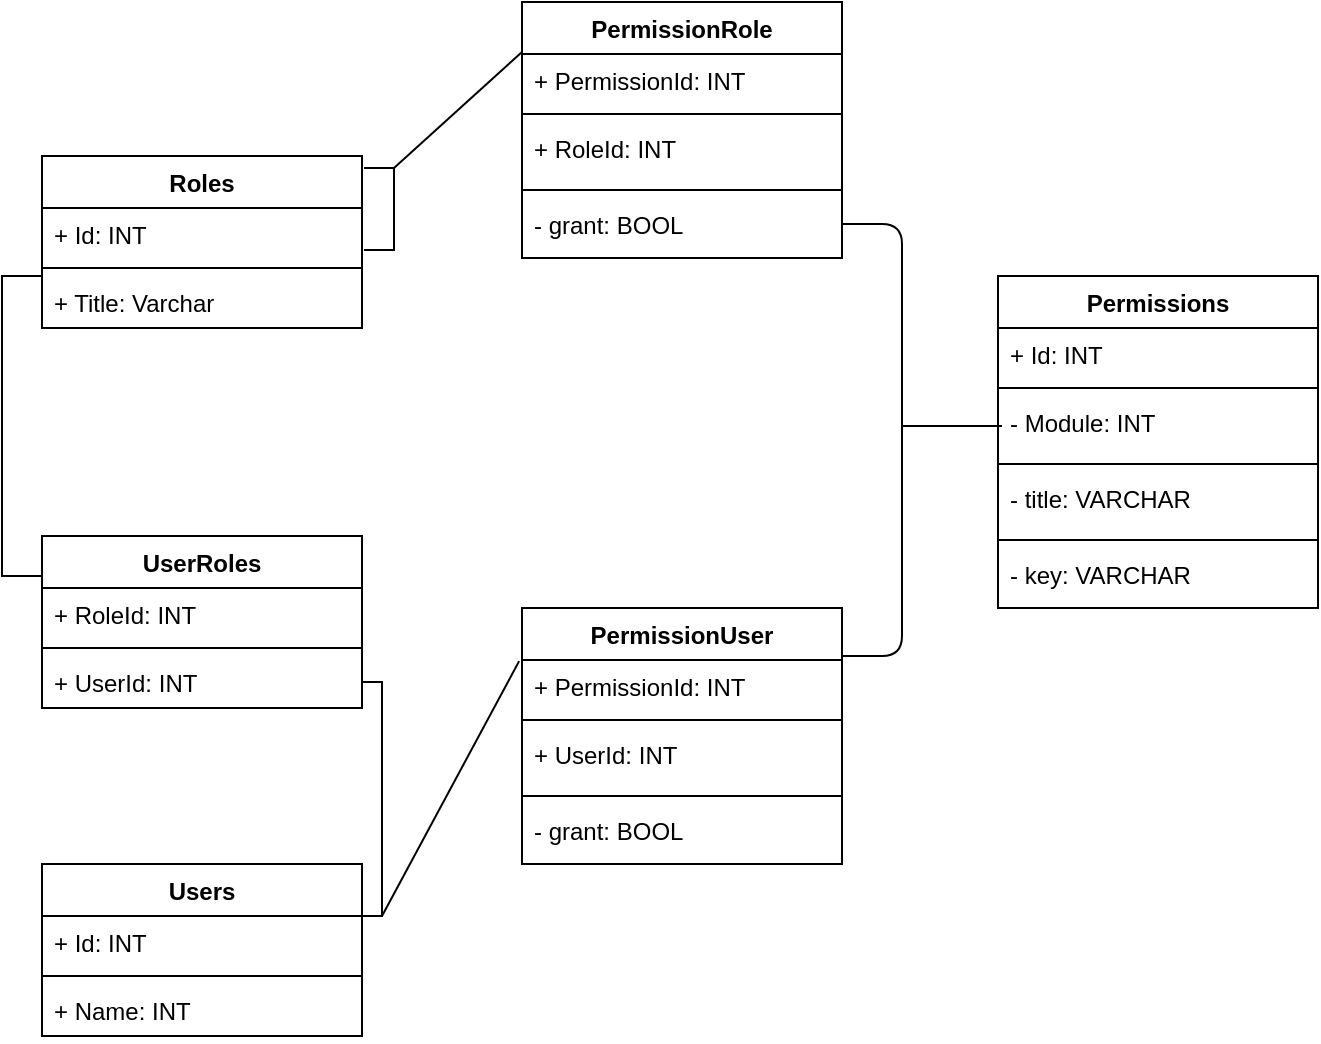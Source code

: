 <mxfile version="10.8.9" type="device"><diagram id="Sd3xEC_SQOw0mmaP4HLi" name="Page-1"><mxGraphModel dx="1200" dy="1746" grid="1" gridSize="10" guides="1" tooltips="1" connect="1" arrows="1" fold="1" page="1" pageScale="1" pageWidth="850" pageHeight="1100" math="0" shadow="0"><root><mxCell id="0"/><mxCell id="1" parent="0"/><mxCell id="Pke4m4tEAAMfOw9gVoIt-5" value="Roles" style="swimlane;fontStyle=1;align=center;verticalAlign=top;childLayout=stackLayout;horizontal=1;startSize=26;horizontalStack=0;resizeParent=1;resizeParentMax=0;resizeLast=0;collapsible=1;marginBottom=0;" vertex="1" parent="1"><mxGeometry x="40" y="20" width="160" height="86" as="geometry"/></mxCell><mxCell id="Pke4m4tEAAMfOw9gVoIt-6" value="+ Id: INT" style="text;strokeColor=none;fillColor=none;align=left;verticalAlign=top;spacingLeft=4;spacingRight=4;overflow=hidden;rotatable=0;points=[[0,0.5],[1,0.5]];portConstraint=eastwest;" vertex="1" parent="Pke4m4tEAAMfOw9gVoIt-5"><mxGeometry y="26" width="160" height="26" as="geometry"/></mxCell><mxCell id="Pke4m4tEAAMfOw9gVoIt-7" value="" style="line;strokeWidth=1;fillColor=none;align=left;verticalAlign=middle;spacingTop=-1;spacingLeft=3;spacingRight=3;rotatable=0;labelPosition=right;points=[];portConstraint=eastwest;" vertex="1" parent="Pke4m4tEAAMfOw9gVoIt-5"><mxGeometry y="52" width="160" height="8" as="geometry"/></mxCell><mxCell id="Pke4m4tEAAMfOw9gVoIt-8" value="+ Title: Varchar" style="text;strokeColor=none;fillColor=none;align=left;verticalAlign=top;spacingLeft=4;spacingRight=4;overflow=hidden;rotatable=0;points=[[0,0.5],[1,0.5]];portConstraint=eastwest;" vertex="1" parent="Pke4m4tEAAMfOw9gVoIt-5"><mxGeometry y="60" width="160" height="26" as="geometry"/></mxCell><mxCell id="Pke4m4tEAAMfOw9gVoIt-9" value="UserRoles" style="swimlane;fontStyle=1;align=center;verticalAlign=top;childLayout=stackLayout;horizontal=1;startSize=26;horizontalStack=0;resizeParent=1;resizeParentMax=0;resizeLast=0;collapsible=1;marginBottom=0;" vertex="1" parent="1"><mxGeometry x="40" y="210" width="160" height="86" as="geometry"/></mxCell><mxCell id="Pke4m4tEAAMfOw9gVoIt-10" value="+ RoleId: INT" style="text;strokeColor=none;fillColor=none;align=left;verticalAlign=top;spacingLeft=4;spacingRight=4;overflow=hidden;rotatable=0;points=[[0,0.5],[1,0.5]];portConstraint=eastwest;" vertex="1" parent="Pke4m4tEAAMfOw9gVoIt-9"><mxGeometry y="26" width="160" height="26" as="geometry"/></mxCell><mxCell id="Pke4m4tEAAMfOw9gVoIt-11" value="" style="line;strokeWidth=1;fillColor=none;align=left;verticalAlign=middle;spacingTop=-1;spacingLeft=3;spacingRight=3;rotatable=0;labelPosition=right;points=[];portConstraint=eastwest;" vertex="1" parent="Pke4m4tEAAMfOw9gVoIt-9"><mxGeometry y="52" width="160" height="8" as="geometry"/></mxCell><mxCell id="Pke4m4tEAAMfOw9gVoIt-12" value="+ UserId: INT" style="text;strokeColor=none;fillColor=none;align=left;verticalAlign=top;spacingLeft=4;spacingRight=4;overflow=hidden;rotatable=0;points=[[0,0.5],[1,0.5]];portConstraint=eastwest;" vertex="1" parent="Pke4m4tEAAMfOw9gVoIt-9"><mxGeometry y="60" width="160" height="26" as="geometry"/></mxCell><mxCell id="Pke4m4tEAAMfOw9gVoIt-13" value="PermissionRole" style="swimlane;fontStyle=1;align=center;verticalAlign=top;childLayout=stackLayout;horizontal=1;startSize=26;horizontalStack=0;resizeParent=1;resizeParentMax=0;resizeLast=0;collapsible=1;marginBottom=0;" vertex="1" parent="1"><mxGeometry x="280" y="-57" width="160" height="128" as="geometry"/></mxCell><mxCell id="Pke4m4tEAAMfOw9gVoIt-14" value="+ PermissionId: INT" style="text;strokeColor=none;fillColor=none;align=left;verticalAlign=top;spacingLeft=4;spacingRight=4;overflow=hidden;rotatable=0;points=[[0,0.5],[1,0.5]];portConstraint=eastwest;" vertex="1" parent="Pke4m4tEAAMfOw9gVoIt-13"><mxGeometry y="26" width="160" height="26" as="geometry"/></mxCell><mxCell id="Pke4m4tEAAMfOw9gVoIt-15" value="" style="line;strokeWidth=1;fillColor=none;align=left;verticalAlign=middle;spacingTop=-1;spacingLeft=3;spacingRight=3;rotatable=0;labelPosition=right;points=[];portConstraint=eastwest;" vertex="1" parent="Pke4m4tEAAMfOw9gVoIt-13"><mxGeometry y="52" width="160" height="8" as="geometry"/></mxCell><mxCell id="Pke4m4tEAAMfOw9gVoIt-20" value="+ RoleId: INT" style="text;strokeColor=none;fillColor=none;align=left;verticalAlign=top;spacingLeft=4;spacingRight=4;overflow=hidden;rotatable=0;points=[[0,0.5],[1,0.5]];portConstraint=eastwest;" vertex="1" parent="Pke4m4tEAAMfOw9gVoIt-13"><mxGeometry y="60" width="160" height="30" as="geometry"/></mxCell><mxCell id="Pke4m4tEAAMfOw9gVoIt-21" value="" style="line;strokeWidth=1;fillColor=none;align=left;verticalAlign=middle;spacingTop=-1;spacingLeft=3;spacingRight=3;rotatable=0;labelPosition=right;points=[];portConstraint=eastwest;" vertex="1" parent="Pke4m4tEAAMfOw9gVoIt-13"><mxGeometry y="90" width="160" height="8" as="geometry"/></mxCell><mxCell id="Pke4m4tEAAMfOw9gVoIt-16" value="- grant: BOOL" style="text;strokeColor=none;fillColor=none;align=left;verticalAlign=top;spacingLeft=4;spacingRight=4;overflow=hidden;rotatable=0;points=[[0,0.5],[1,0.5]];portConstraint=eastwest;" vertex="1" parent="Pke4m4tEAAMfOw9gVoIt-13"><mxGeometry y="98" width="160" height="30" as="geometry"/></mxCell><mxCell id="Pke4m4tEAAMfOw9gVoIt-22" value="Permissions" style="swimlane;fontStyle=1;align=center;verticalAlign=top;childLayout=stackLayout;horizontal=1;startSize=26;horizontalStack=0;resizeParent=1;resizeParentMax=0;resizeLast=0;collapsible=1;marginBottom=0;" vertex="1" parent="1"><mxGeometry x="518" y="80" width="160" height="166" as="geometry"/></mxCell><mxCell id="Pke4m4tEAAMfOw9gVoIt-23" value="+ Id: INT" style="text;strokeColor=none;fillColor=none;align=left;verticalAlign=top;spacingLeft=4;spacingRight=4;overflow=hidden;rotatable=0;points=[[0,0.5],[1,0.5]];portConstraint=eastwest;" vertex="1" parent="Pke4m4tEAAMfOw9gVoIt-22"><mxGeometry y="26" width="160" height="26" as="geometry"/></mxCell><mxCell id="Pke4m4tEAAMfOw9gVoIt-24" value="" style="line;strokeWidth=1;fillColor=none;align=left;verticalAlign=middle;spacingTop=-1;spacingLeft=3;spacingRight=3;rotatable=0;labelPosition=right;points=[];portConstraint=eastwest;" vertex="1" parent="Pke4m4tEAAMfOw9gVoIt-22"><mxGeometry y="52" width="160" height="8" as="geometry"/></mxCell><mxCell id="Pke4m4tEAAMfOw9gVoIt-25" value="- Module: INT" style="text;strokeColor=none;fillColor=none;align=left;verticalAlign=top;spacingLeft=4;spacingRight=4;overflow=hidden;rotatable=0;points=[[0,0.5],[1,0.5]];portConstraint=eastwest;" vertex="1" parent="Pke4m4tEAAMfOw9gVoIt-22"><mxGeometry y="60" width="160" height="30" as="geometry"/></mxCell><mxCell id="Pke4m4tEAAMfOw9gVoIt-26" value="" style="line;strokeWidth=1;fillColor=none;align=left;verticalAlign=middle;spacingTop=-1;spacingLeft=3;spacingRight=3;rotatable=0;labelPosition=right;points=[];portConstraint=eastwest;" vertex="1" parent="Pke4m4tEAAMfOw9gVoIt-22"><mxGeometry y="90" width="160" height="8" as="geometry"/></mxCell><mxCell id="Pke4m4tEAAMfOw9gVoIt-28" value="- title: VARCHAR" style="text;strokeColor=none;fillColor=none;align=left;verticalAlign=top;spacingLeft=4;spacingRight=4;overflow=hidden;rotatable=0;points=[[0,0.5],[1,0.5]];portConstraint=eastwest;" vertex="1" parent="Pke4m4tEAAMfOw9gVoIt-22"><mxGeometry y="98" width="160" height="30" as="geometry"/></mxCell><mxCell id="Pke4m4tEAAMfOw9gVoIt-29" value="" style="line;strokeWidth=1;fillColor=none;align=left;verticalAlign=middle;spacingTop=-1;spacingLeft=3;spacingRight=3;rotatable=0;labelPosition=right;points=[];portConstraint=eastwest;" vertex="1" parent="Pke4m4tEAAMfOw9gVoIt-22"><mxGeometry y="128" width="160" height="8" as="geometry"/></mxCell><mxCell id="Pke4m4tEAAMfOw9gVoIt-27" value="- key: VARCHAR" style="text;strokeColor=none;fillColor=none;align=left;verticalAlign=top;spacingLeft=4;spacingRight=4;overflow=hidden;rotatable=0;points=[[0,0.5],[1,0.5]];portConstraint=eastwest;" vertex="1" parent="Pke4m4tEAAMfOw9gVoIt-22"><mxGeometry y="136" width="160" height="30" as="geometry"/></mxCell><mxCell id="Pke4m4tEAAMfOw9gVoIt-30" value="PermissionUser" style="swimlane;fontStyle=1;align=center;verticalAlign=top;childLayout=stackLayout;horizontal=1;startSize=26;horizontalStack=0;resizeParent=1;resizeParentMax=0;resizeLast=0;collapsible=1;marginBottom=0;" vertex="1" parent="1"><mxGeometry x="280" y="246" width="160" height="128" as="geometry"/></mxCell><mxCell id="Pke4m4tEAAMfOw9gVoIt-31" value="+ PermissionId: INT" style="text;strokeColor=none;fillColor=none;align=left;verticalAlign=top;spacingLeft=4;spacingRight=4;overflow=hidden;rotatable=0;points=[[0,0.5],[1,0.5]];portConstraint=eastwest;" vertex="1" parent="Pke4m4tEAAMfOw9gVoIt-30"><mxGeometry y="26" width="160" height="26" as="geometry"/></mxCell><mxCell id="Pke4m4tEAAMfOw9gVoIt-32" value="" style="line;strokeWidth=1;fillColor=none;align=left;verticalAlign=middle;spacingTop=-1;spacingLeft=3;spacingRight=3;rotatable=0;labelPosition=right;points=[];portConstraint=eastwest;" vertex="1" parent="Pke4m4tEAAMfOw9gVoIt-30"><mxGeometry y="52" width="160" height="8" as="geometry"/></mxCell><mxCell id="Pke4m4tEAAMfOw9gVoIt-33" value="+ UserId: INT" style="text;strokeColor=none;fillColor=none;align=left;verticalAlign=top;spacingLeft=4;spacingRight=4;overflow=hidden;rotatable=0;points=[[0,0.5],[1,0.5]];portConstraint=eastwest;" vertex="1" parent="Pke4m4tEAAMfOw9gVoIt-30"><mxGeometry y="60" width="160" height="30" as="geometry"/></mxCell><mxCell id="Pke4m4tEAAMfOw9gVoIt-34" value="" style="line;strokeWidth=1;fillColor=none;align=left;verticalAlign=middle;spacingTop=-1;spacingLeft=3;spacingRight=3;rotatable=0;labelPosition=right;points=[];portConstraint=eastwest;" vertex="1" parent="Pke4m4tEAAMfOw9gVoIt-30"><mxGeometry y="90" width="160" height="8" as="geometry"/></mxCell><mxCell id="Pke4m4tEAAMfOw9gVoIt-35" value="- grant: BOOL" style="text;strokeColor=none;fillColor=none;align=left;verticalAlign=top;spacingLeft=4;spacingRight=4;overflow=hidden;rotatable=0;points=[[0,0.5],[1,0.5]];portConstraint=eastwest;" vertex="1" parent="Pke4m4tEAAMfOw9gVoIt-30"><mxGeometry y="98" width="160" height="30" as="geometry"/></mxCell><mxCell id="Pke4m4tEAAMfOw9gVoIt-36" value="Users" style="swimlane;fontStyle=1;align=center;verticalAlign=top;childLayout=stackLayout;horizontal=1;startSize=26;horizontalStack=0;resizeParent=1;resizeParentMax=0;resizeLast=0;collapsible=1;marginBottom=0;" vertex="1" parent="1"><mxGeometry x="40" y="374" width="160" height="86" as="geometry"/></mxCell><mxCell id="Pke4m4tEAAMfOw9gVoIt-37" value="+ Id: INT" style="text;strokeColor=none;fillColor=none;align=left;verticalAlign=top;spacingLeft=4;spacingRight=4;overflow=hidden;rotatable=0;points=[[0,0.5],[1,0.5]];portConstraint=eastwest;" vertex="1" parent="Pke4m4tEAAMfOw9gVoIt-36"><mxGeometry y="26" width="160" height="26" as="geometry"/></mxCell><mxCell id="Pke4m4tEAAMfOw9gVoIt-38" value="" style="line;strokeWidth=1;fillColor=none;align=left;verticalAlign=middle;spacingTop=-1;spacingLeft=3;spacingRight=3;rotatable=0;labelPosition=right;points=[];portConstraint=eastwest;" vertex="1" parent="Pke4m4tEAAMfOw9gVoIt-36"><mxGeometry y="52" width="160" height="8" as="geometry"/></mxCell><mxCell id="Pke4m4tEAAMfOw9gVoIt-39" value="+ Name: INT" style="text;strokeColor=none;fillColor=none;align=left;verticalAlign=top;spacingLeft=4;spacingRight=4;overflow=hidden;rotatable=0;points=[[0,0.5],[1,0.5]];portConstraint=eastwest;" vertex="1" parent="Pke4m4tEAAMfOw9gVoIt-36"><mxGeometry y="60" width="160" height="26" as="geometry"/></mxCell><mxCell id="Pke4m4tEAAMfOw9gVoIt-40" value="" style="shape=partialRectangle;whiteSpace=wrap;html=1;bottom=1;right=1;left=1;top=0;fillColor=none;routingCenterX=-0.5;direction=south;" vertex="1" parent="1"><mxGeometry x="20" y="80" width="20" height="150" as="geometry"/></mxCell><mxCell id="Pke4m4tEAAMfOw9gVoIt-41" value="" style="shape=partialRectangle;whiteSpace=wrap;html=1;bottom=1;right=1;left=1;top=0;fillColor=none;routingCenterX=-0.5;direction=north;" vertex="1" parent="1"><mxGeometry x="200" y="283" width="10" height="117" as="geometry"/></mxCell><mxCell id="Pke4m4tEAAMfOw9gVoIt-53" value="" style="endArrow=none;html=1;entryX=-0.009;entryY=0.022;entryDx=0;entryDy=0;entryPerimeter=0;exitX=0;exitY=1;exitDx=0;exitDy=0;" edge="1" parent="1" source="Pke4m4tEAAMfOw9gVoIt-41" target="Pke4m4tEAAMfOw9gVoIt-31"><mxGeometry width="50" height="50" relative="1" as="geometry"><mxPoint x="250" y="530" as="sourcePoint"/><mxPoint x="300" y="480" as="targetPoint"/></mxGeometry></mxCell><mxCell id="Pke4m4tEAAMfOw9gVoIt-54" value="" style="strokeWidth=1;html=1;shape=mxgraph.flowchart.annotation_1;align=left;pointerEvents=1;direction=west;" vertex="1" parent="1"><mxGeometry x="201" y="26" width="15" height="41" as="geometry"/></mxCell><mxCell id="Pke4m4tEAAMfOw9gVoIt-55" value="" style="endArrow=none;html=1;exitX=0;exitY=1;exitDx=0;exitDy=0;exitPerimeter=0;" edge="1" parent="1" source="Pke4m4tEAAMfOw9gVoIt-54"><mxGeometry width="50" height="50" relative="1" as="geometry"><mxPoint x="180" as="sourcePoint"/><mxPoint x="280" y="-32" as="targetPoint"/></mxGeometry></mxCell><mxCell id="Pke4m4tEAAMfOw9gVoIt-56" value="" style="shape=curlyBracket;whiteSpace=wrap;html=1;rounded=1;strokeWidth=1;direction=west;size=0;" vertex="1" parent="1"><mxGeometry x="440" y="54" width="30" height="216" as="geometry"/></mxCell><mxCell id="Pke4m4tEAAMfOw9gVoIt-59" value="" style="line;strokeWidth=1;html=1;perimeter=backbonePerimeter;points=[];outlineConnect=0;" vertex="1" parent="1"><mxGeometry x="470" y="150" width="50" height="10" as="geometry"/></mxCell></root></mxGraphModel></diagram></mxfile>